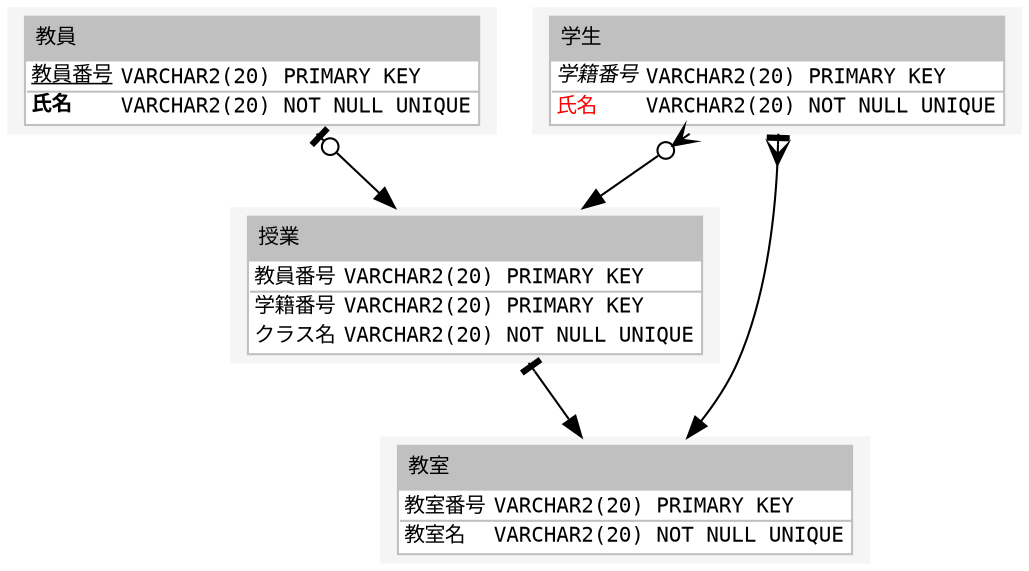 digraph "ERD of lecture" {
	node [shape="box" style="filled" color="whitesmoke" fillcolor="whitesmoke" fontname="monospace" fontsize="10"];
	//edge [dir="both" fontname="sans-serif" fontsize="10" arrowhead="tee" arrowtail="crowodot"];
	edge [dir="both" fontname="sans-serif" fontsize="10"];

	// Entities
	学生[label = <
		<table border="0" cellspacing="0" cellpadding="0" bgcolor="gray">
		<tr>
			<td align="left" valign="bottom" cellpadding="4" border="1" color="gray">学生</td>
		</tr>
		<tr>
			<td>
				<table bgcolor="white" color="gray" border="1" cellborder="0" cellspacing="1" cellpadding="1">
				<tr>
					<td align="left" port="学籍番号"><i>学籍番号</i></td>
					<td align="left" port="">VARCHAR2(20) PRIMARY KEY</td>
				</tr>
				<hr />
				<tr>
					<td align="left" port="氏名"><font color="red">氏名</font></td>
					<td align="left" port="">VARCHAR2(20) NOT NULL UNIQUE</td>
				</tr>
				</table>
			</td>
		</tr>
		</table>>];

	教員[label = <
		<table border="0" cellspacing="0" cellpadding="0" bgcolor="gray">
		<tr>
			<td align="left" valign="bottom" cellpadding="4" border="1" color="gray">教員</td>
		</tr>
		<tr>
			<td>
				<table bgcolor="white" color="gray" border="1" cellborder="0" cellspacing="1" cellpadding="1">
				<tr>
					<td align="left" port="教員番号"><u>教員番号</u></td>
					<td align="left" port="">VARCHAR2(20) PRIMARY KEY</td>
				</tr>
				<hr />
				<tr>
					<td align="left" port="氏名"><b>氏名</b></td>
					<td align="left" port="">VARCHAR2(20) NOT NULL UNIQUE</td>
				</tr>
				</table>
			</td>
		</tr>
		</table>>];

	授業[label = <
		<table border="0" cellspacing="0" cellpadding="0" bgcolor="gray">
		<tr>
			<td align="left" valign="bottom" cellpadding="4" border="1" color="gray">授業</td>
		</tr>
		<tr>
			<td>
				<table bgcolor="white" color="gray" border="1" cellborder="0" cellspacing="1" cellpadding="1">
				<tr>
					<td align="left">教員番号</td>
					<td align="left">VARCHAR2(20) PRIMARY KEY</td>
				</tr>
				<hr />
				<tr>
					<td align="left">学籍番号</td>
					<td align="left">VARCHAR2(20) PRIMARY KEY</td>
				</tr>
				<tr>
					<td align="left">クラス名</td>
					<td align="left">VARCHAR2(20) NOT NULL UNIQUE</td>
				</tr>
				</table>
			</td>
		</tr>
		</table>>];

	教室[label = <
		<table border="0" cellspacing="0" cellpadding="0" bgcolor="gray">
		<tr>
			<td align="left" valign="bottom" cellpadding="4" border="1" color="gray">教室</td>
		</tr>
		<tr>
			<td>
				<table bgcolor="white" color="gray" border="1" cellborder="0" cellspacing="1" cellpadding="1">
				<tr>
					<td align="left">教室番号</td>
					<td align="left">VARCHAR2(20) PRIMARY KEY</td>
				</tr>
				<hr />
				<tr>
					<td align="left">教室名</td>
					<td align="left">VARCHAR2(20) NOT NULL UNIQUE</td>
				</tr>
				</table>
			</td>
		</tr>
		</table>>];


	// Relations
	学生 -> 教室[arrowtail="teecrow"]; //1以上
	学生 -> 授業[arrowtail="crowodot"]; //0以上
	教員 -> 授業[arrowhead="" arrowtail="teeodot"]; //0または1
	授業 -> 教室[arrowhead="" arrowtail="tee"]; // 1

	/*
	科目:主担当教員 -> 教員;
	TA:学籍番号 -> 学生:学籍番号[arrowtail="teeodot"];
	TA:科目番号 -> 科目:科目番号[arrowtail="teeodot"];
	履修:学籍番号 -> 学生:学籍番号;
	履修:科目番号 -> 科目:科目番号;
	演習課題:科目番号 -> 科目:科目番号;
	*/
}

